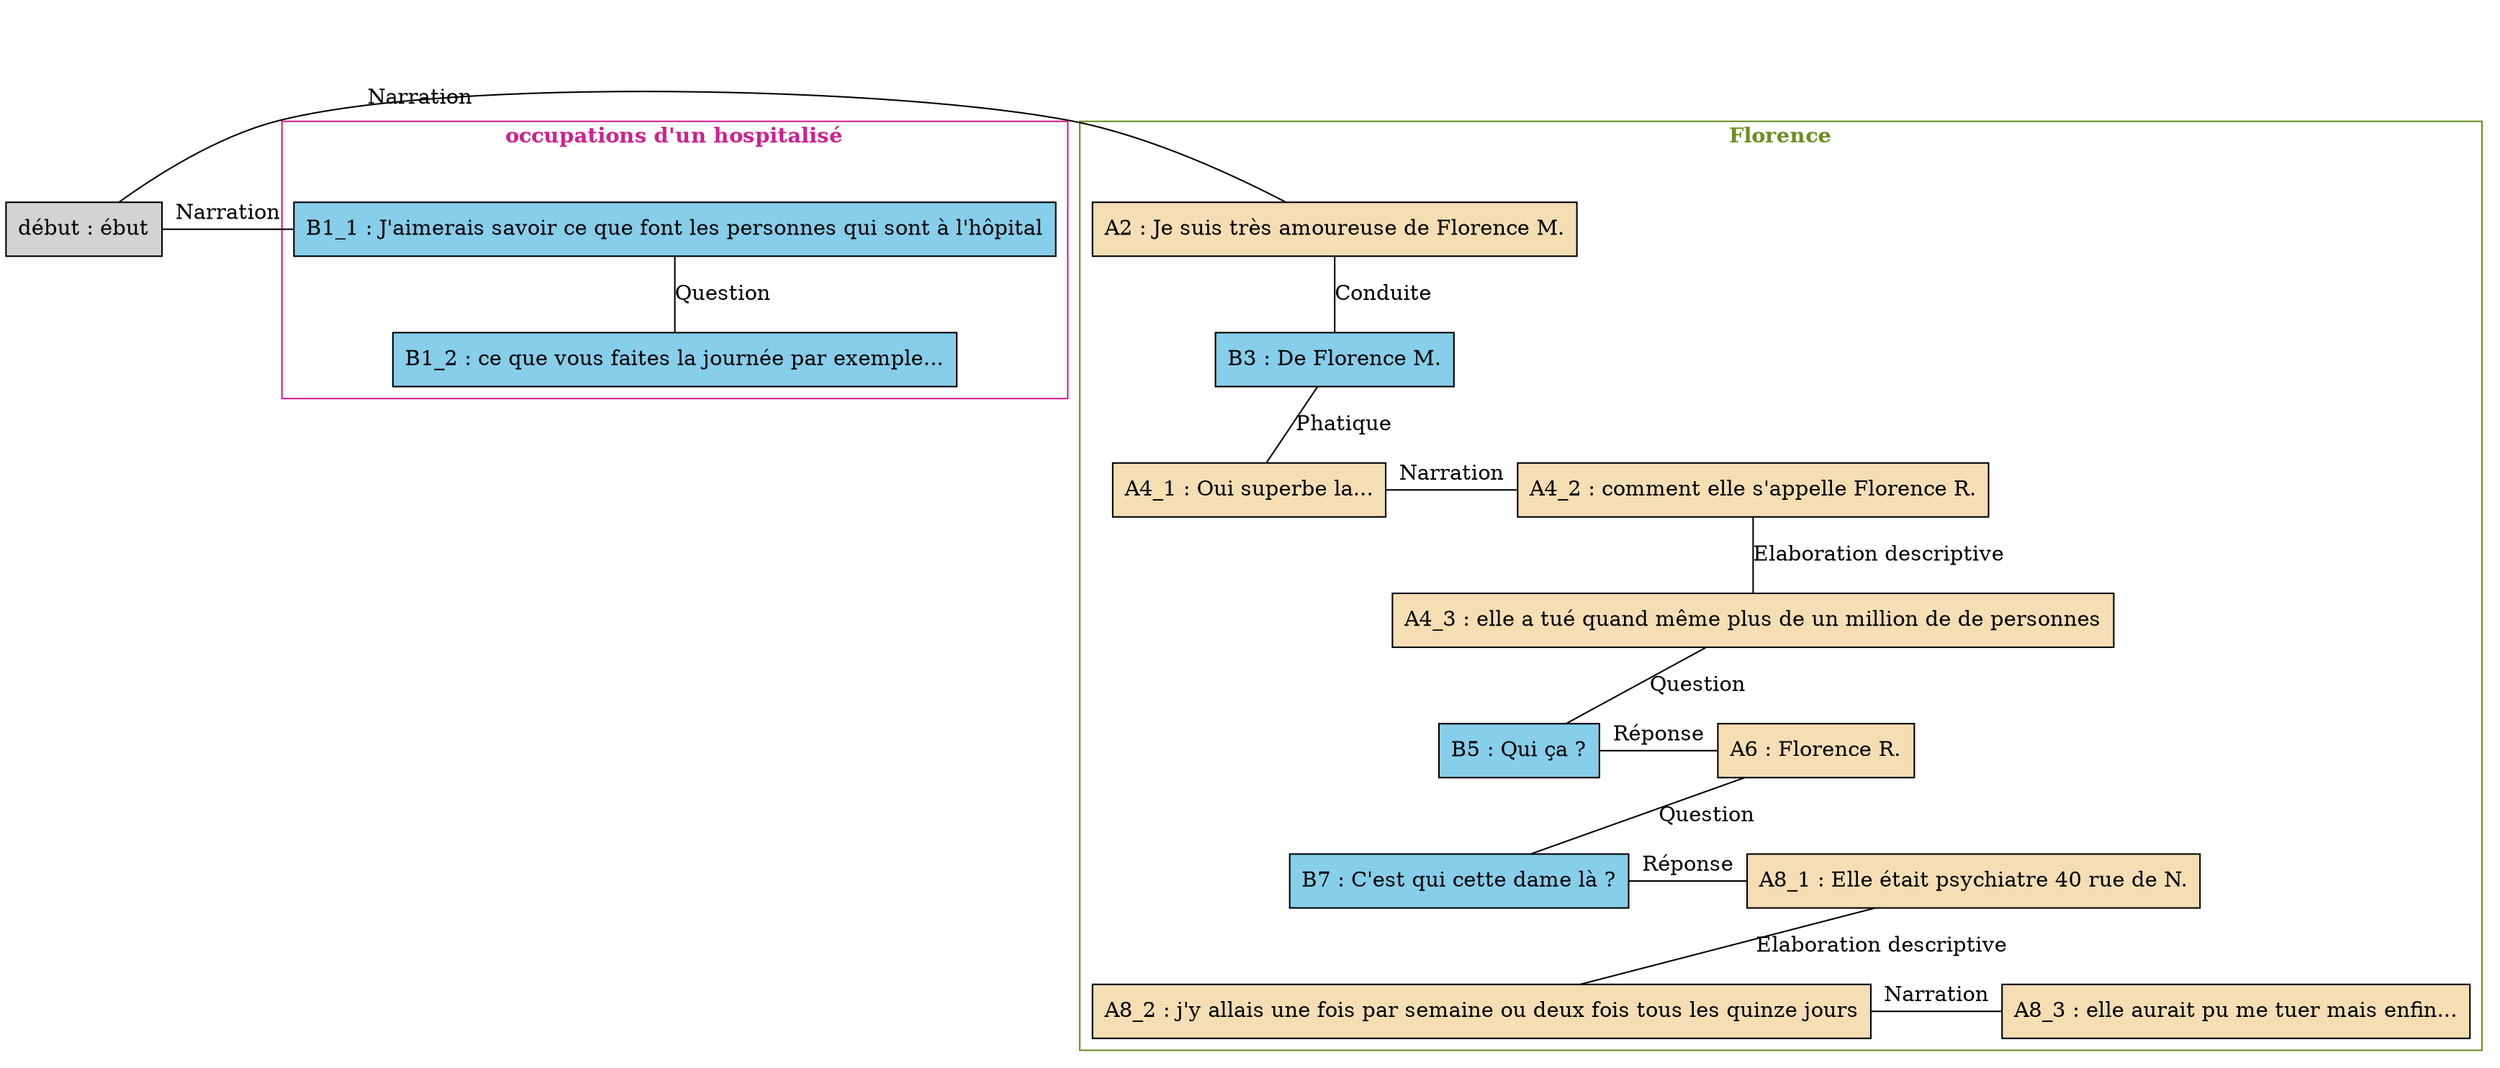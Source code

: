 digraph "Florence_-_E10" {
	node [shape=box style=filled]
	newrank=true
	zero [style=invis]
	"début" [label="début : ébut"]
	B1_1 [label="B1_1 : J'aimerais savoir ce que font les personnes qui sont à l'hôpital" fillcolor=skyblue]
	B1_2 [label="B1_2 : ce que vous faites la journée par exemple..." fillcolor=skyblue]
	A2 [label="A2 : Je suis très amoureuse de Florence M." fillcolor=wheat]
	B3 [label="B3 : De Florence M." fillcolor=skyblue]
	A4_1 [label="A4_1 : Oui superbe la..." fillcolor=wheat]
	A4_2 [label="A4_2 : comment elle s'appelle Florence R." fillcolor=wheat]
	A4_3 [label="A4_3 : elle a tué quand même plus de un million de de personnes" fillcolor=wheat]
	B5 [label="B5 : Qui ça ?" fillcolor=skyblue]
	A6 [label="A6 : Florence R." fillcolor=wheat]
	B7 [label="B7 : C'est qui cette dame là ?" fillcolor=skyblue]
	A8_1 [label="A8_1 : Elle était psychiatre 40 rue de N." fillcolor=wheat]
	A8_2 [label="A8_2 : j'y allais une fois par semaine ou deux fois tous les quinze jours" fillcolor=wheat]
	A8_3 [label="A8_3 : elle aurait pu me tuer mais enfin..." fillcolor=wheat]
	zero -> "début" [label="" style=invis]
	zero -> B1_1 [style=invis weight=1]
	"début" -> B1_1 [label=Narration constraint=false dir=none]
	B1_1 -> B1_2 [label=Question dir=none weight=2]
	zero -> A2 [style=invis weight=1]
	"début" -> A2 [label=Narration constraint=false dir=none]
	A2 -> B3 [label=Conduite dir=none weight=2]
	B3 -> A4_1 [label=Phatique dir=none weight=2]
	B3 -> A4_2 [style=invis weight=1]
	A4_1 -> A4_2 [label=Narration constraint=false dir=none]
	A4_2 -> A4_3 [label="Elaboration descriptive" dir=none weight=2]
	A4_3 -> B5 [label=Question dir=none weight=2]
	A4_3 -> A6 [style=invis weight=1]
	B5 -> A6 [label="Réponse" constraint=false dir=none]
	A6 -> B7 [label=Question dir=none weight=2]
	A6 -> A8_1 [style=invis weight=1]
	B7 -> A8_1 [label="Réponse" constraint=false dir=none]
	A8_1 -> A8_2 [label="Elaboration descriptive" dir=none weight=2]
	A8_1 -> A8_3 [style=invis weight=1]
	A8_2 -> A8_3 [label=Narration constraint=false dir=none]
	subgraph cluster_0 {
		label=<<B>occupations d'un hospitalisé</B>>
		color=violetred
		fontcolor=violetred
		B1_1
		B1_2
	}
	subgraph cluster_1 {
		label=<<B>Florence</B>>
		color=olivedrab
		fontcolor=olivedrab
		A2
		B3
		A4_1
		A4_2
		A4_3
		B5
		A6
		B7
		A8_1
		A8_2
		A8_3
	}
}
